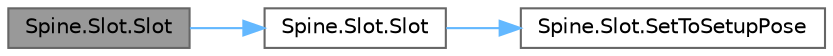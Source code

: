 digraph "Spine.Slot.Slot"
{
 // LATEX_PDF_SIZE
  bgcolor="transparent";
  edge [fontname=Helvetica,fontsize=10,labelfontname=Helvetica,labelfontsize=10];
  node [fontname=Helvetica,fontsize=10,shape=box,height=0.2,width=0.4];
  rankdir="LR";
  Node1 [id="Node000001",label="Spine.Slot.Slot",height=0.2,width=0.4,color="gray40", fillcolor="grey60", style="filled", fontcolor="black",tooltip="Copy constructor."];
  Node1 -> Node2 [id="edge1_Node000001_Node000002",color="steelblue1",style="solid",tooltip=" "];
  Node2 [id="Node000002",label="Spine.Slot.Slot",height=0.2,width=0.4,color="grey40", fillcolor="white", style="filled",URL="$class_spine_1_1_slot.html#a5d06d904b7e50d35d1be30c8478936f7",tooltip=" "];
  Node2 -> Node3 [id="edge2_Node000002_Node000003",color="steelblue1",style="solid",tooltip=" "];
  Node3 [id="Node000003",label="Spine.Slot.SetToSetupPose",height=0.2,width=0.4,color="grey40", fillcolor="white", style="filled",URL="$class_spine_1_1_slot.html#a279764b85e2c39a837f980079ba7c1ae",tooltip="Sets this slot to the setup pose."];
}
